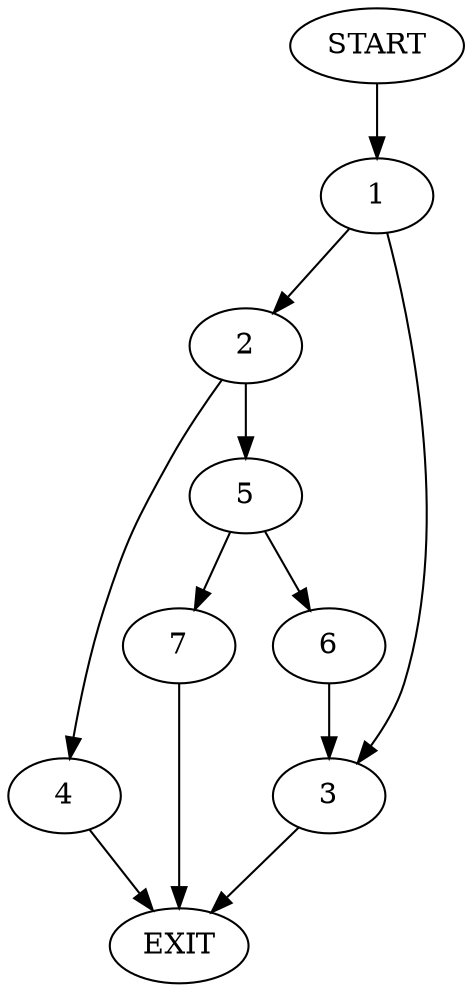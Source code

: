 digraph {
0 [label="START"]
8 [label="EXIT"]
0 -> 1
1 -> 2
1 -> 3
2 -> 4
2 -> 5
3 -> 8
4 -> 8
5 -> 6
5 -> 7
6 -> 3
7 -> 8
}
